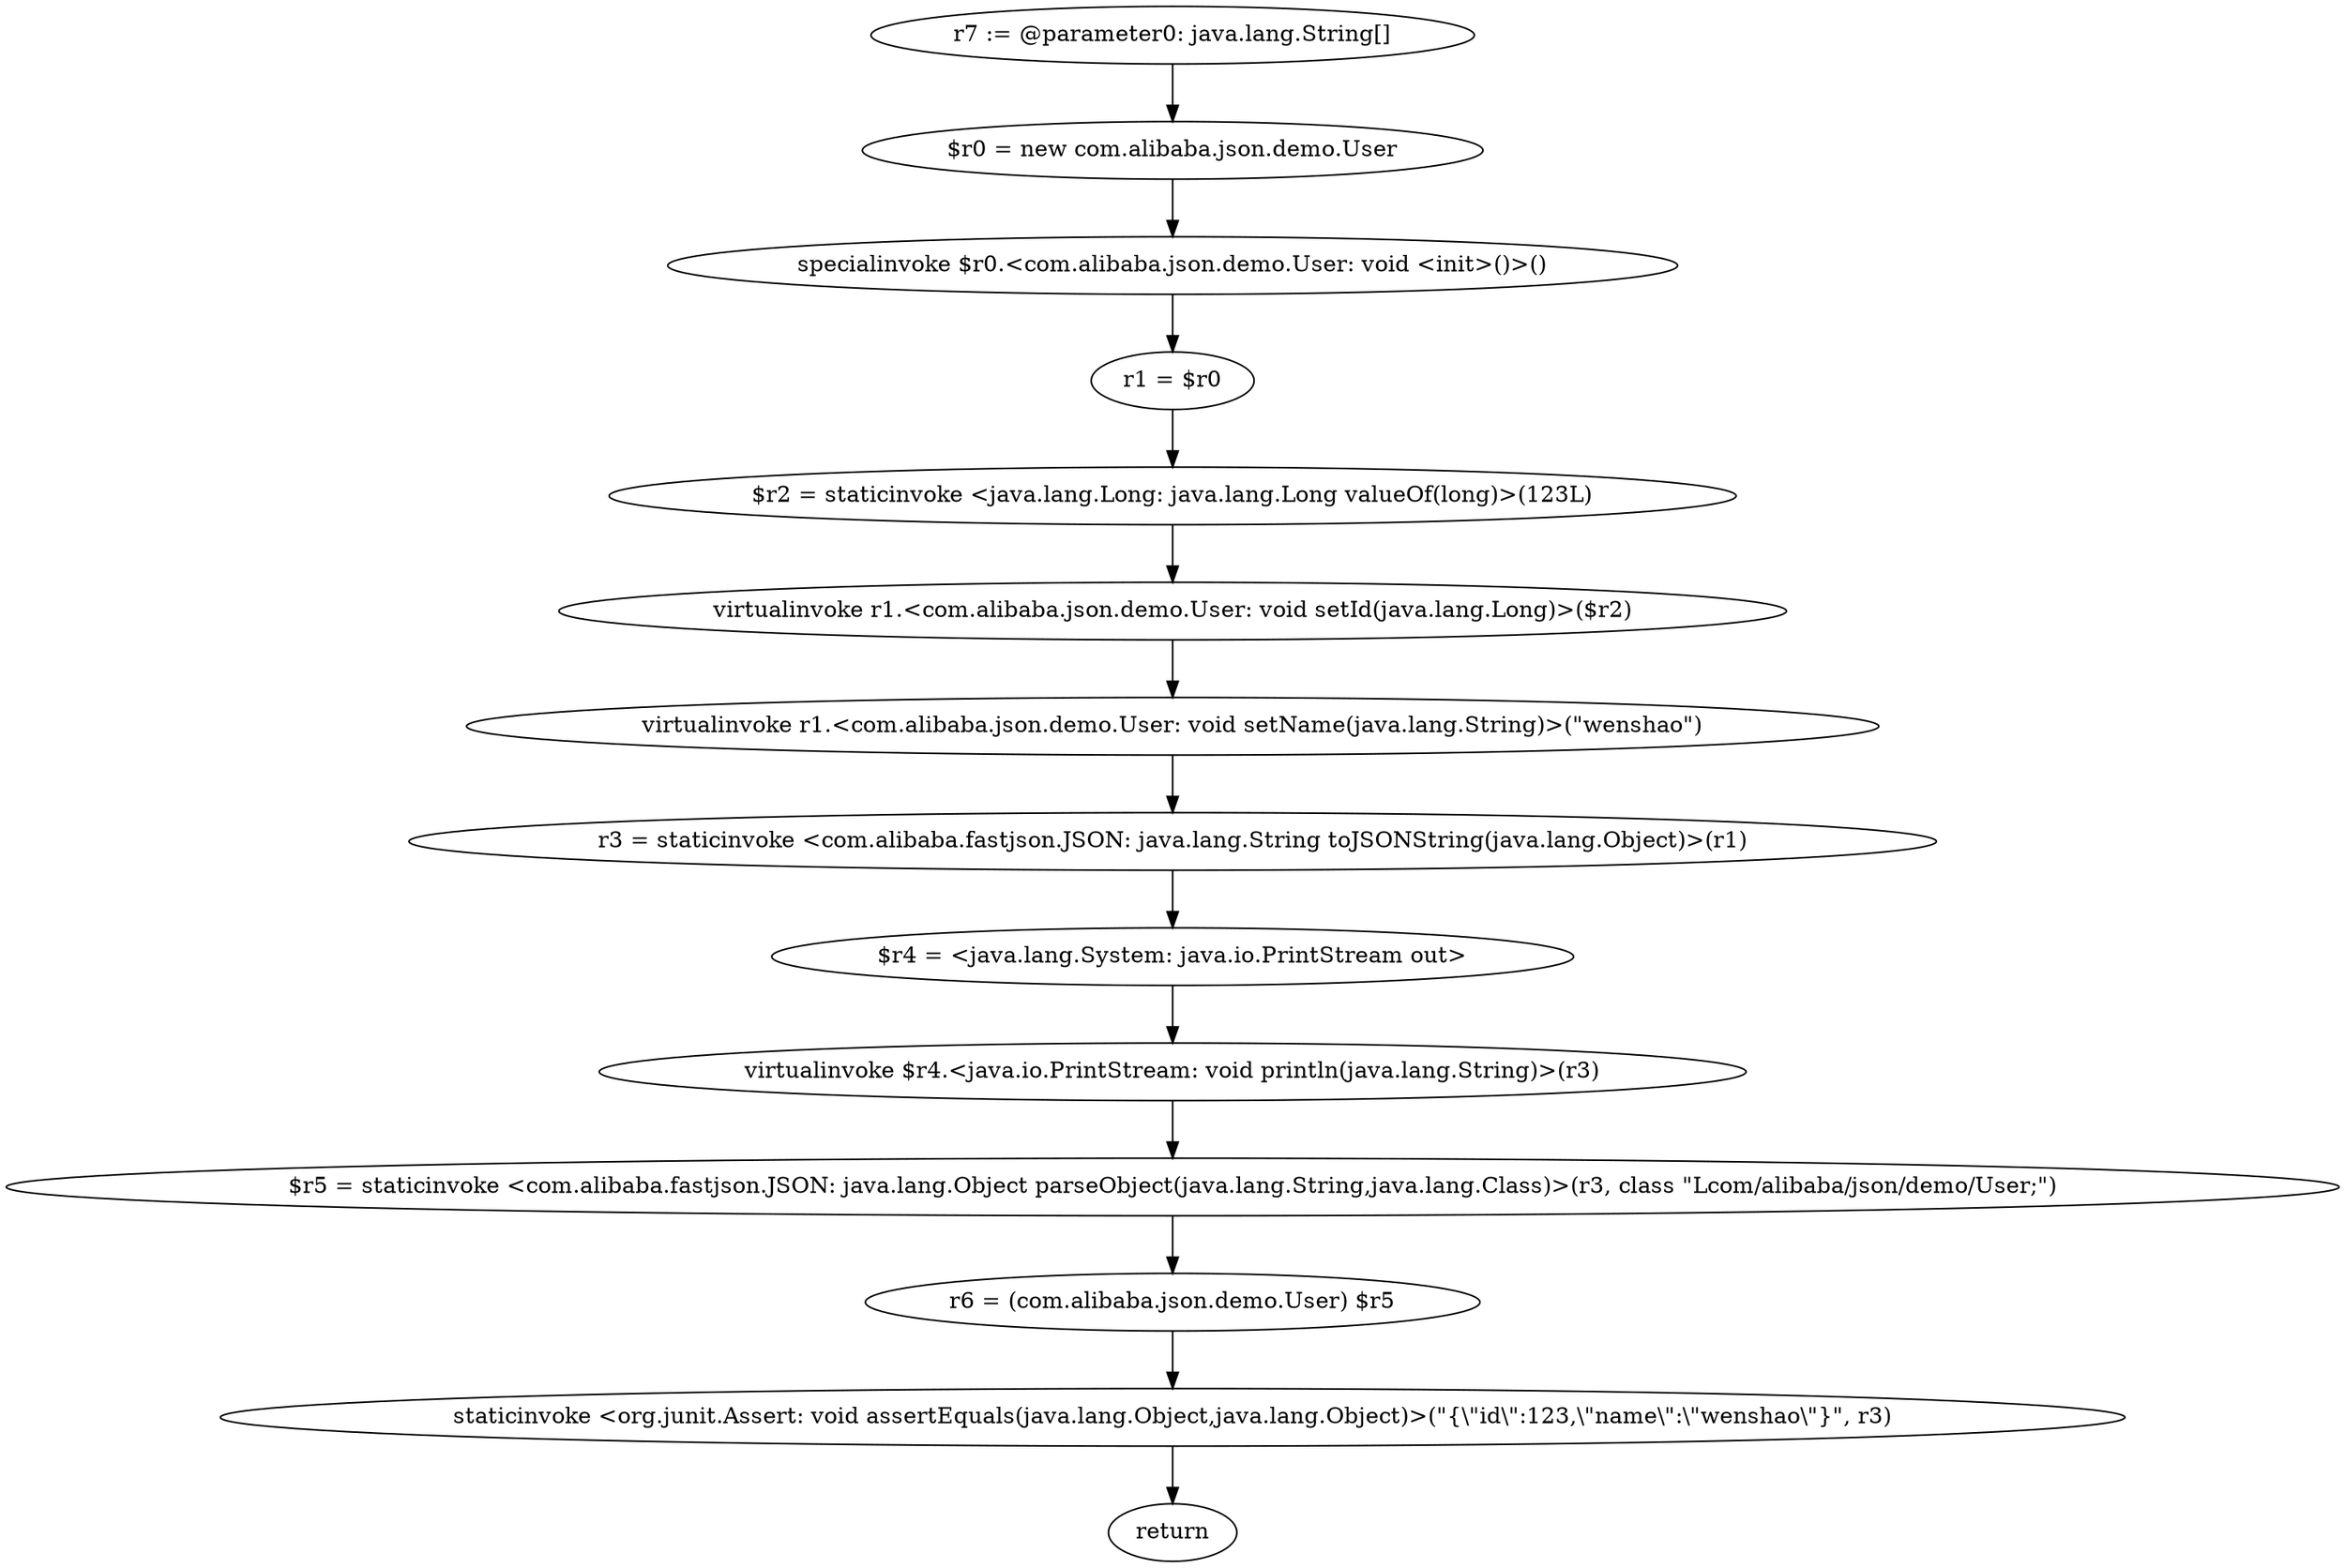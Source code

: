 digraph "unitGraph" {
    "r7 := @parameter0: java.lang.String[]"
    "$r0 = new com.alibaba.json.demo.User"
    "specialinvoke $r0.<com.alibaba.json.demo.User: void <init>()>()"
    "r1 = $r0"
    "$r2 = staticinvoke <java.lang.Long: java.lang.Long valueOf(long)>(123L)"
    "virtualinvoke r1.<com.alibaba.json.demo.User: void setId(java.lang.Long)>($r2)"
    "virtualinvoke r1.<com.alibaba.json.demo.User: void setName(java.lang.String)>(\"wenshao\")"
    "r3 = staticinvoke <com.alibaba.fastjson.JSON: java.lang.String toJSONString(java.lang.Object)>(r1)"
    "$r4 = <java.lang.System: java.io.PrintStream out>"
    "virtualinvoke $r4.<java.io.PrintStream: void println(java.lang.String)>(r3)"
    "$r5 = staticinvoke <com.alibaba.fastjson.JSON: java.lang.Object parseObject(java.lang.String,java.lang.Class)>(r3, class \"Lcom/alibaba/json/demo/User;\")"
    "r6 = (com.alibaba.json.demo.User) $r5"
    "staticinvoke <org.junit.Assert: void assertEquals(java.lang.Object,java.lang.Object)>(\"{\\\"id\\\":123,\\\"name\\\":\\\"wenshao\\\"}\", r3)"
    "return"
    "r7 := @parameter0: java.lang.String[]"->"$r0 = new com.alibaba.json.demo.User";
    "$r0 = new com.alibaba.json.demo.User"->"specialinvoke $r0.<com.alibaba.json.demo.User: void <init>()>()";
    "specialinvoke $r0.<com.alibaba.json.demo.User: void <init>()>()"->"r1 = $r0";
    "r1 = $r0"->"$r2 = staticinvoke <java.lang.Long: java.lang.Long valueOf(long)>(123L)";
    "$r2 = staticinvoke <java.lang.Long: java.lang.Long valueOf(long)>(123L)"->"virtualinvoke r1.<com.alibaba.json.demo.User: void setId(java.lang.Long)>($r2)";
    "virtualinvoke r1.<com.alibaba.json.demo.User: void setId(java.lang.Long)>($r2)"->"virtualinvoke r1.<com.alibaba.json.demo.User: void setName(java.lang.String)>(\"wenshao\")";
    "virtualinvoke r1.<com.alibaba.json.demo.User: void setName(java.lang.String)>(\"wenshao\")"->"r3 = staticinvoke <com.alibaba.fastjson.JSON: java.lang.String toJSONString(java.lang.Object)>(r1)";
    "r3 = staticinvoke <com.alibaba.fastjson.JSON: java.lang.String toJSONString(java.lang.Object)>(r1)"->"$r4 = <java.lang.System: java.io.PrintStream out>";
    "$r4 = <java.lang.System: java.io.PrintStream out>"->"virtualinvoke $r4.<java.io.PrintStream: void println(java.lang.String)>(r3)";
    "virtualinvoke $r4.<java.io.PrintStream: void println(java.lang.String)>(r3)"->"$r5 = staticinvoke <com.alibaba.fastjson.JSON: java.lang.Object parseObject(java.lang.String,java.lang.Class)>(r3, class \"Lcom/alibaba/json/demo/User;\")";
    "$r5 = staticinvoke <com.alibaba.fastjson.JSON: java.lang.Object parseObject(java.lang.String,java.lang.Class)>(r3, class \"Lcom/alibaba/json/demo/User;\")"->"r6 = (com.alibaba.json.demo.User) $r5";
    "r6 = (com.alibaba.json.demo.User) $r5"->"staticinvoke <org.junit.Assert: void assertEquals(java.lang.Object,java.lang.Object)>(\"{\\\"id\\\":123,\\\"name\\\":\\\"wenshao\\\"}\", r3)";
    "staticinvoke <org.junit.Assert: void assertEquals(java.lang.Object,java.lang.Object)>(\"{\\\"id\\\":123,\\\"name\\\":\\\"wenshao\\\"}\", r3)"->"return";
}

